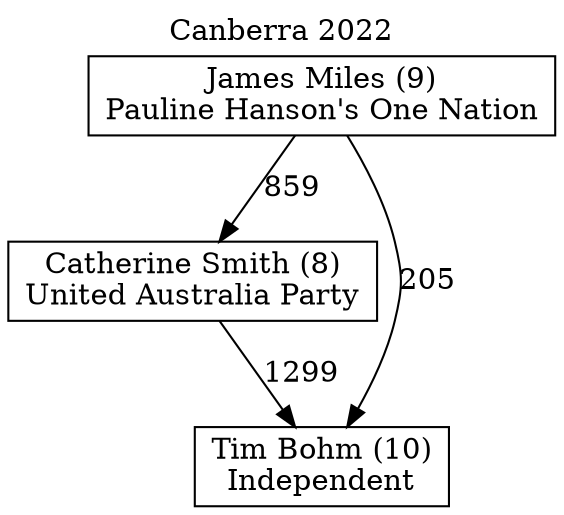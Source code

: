 // House preference flow
digraph "Tim Bohm (10)_Canberra_2022" {
	graph [label="Canberra 2022" labelloc=t mclimit=10]
	node [shape=box]
	"Catherine Smith (8)" [label="Catherine Smith (8)
United Australia Party"]
	"Tim Bohm (10)" [label="Tim Bohm (10)
Independent"]
	"James Miles (9)" [label="James Miles (9)
Pauline Hanson's One Nation"]
	"James Miles (9)" -> "Catherine Smith (8)" [label=859]
	"James Miles (9)" -> "Tim Bohm (10)" [label=205]
	"Catherine Smith (8)" -> "Tim Bohm (10)" [label=1299]
}
